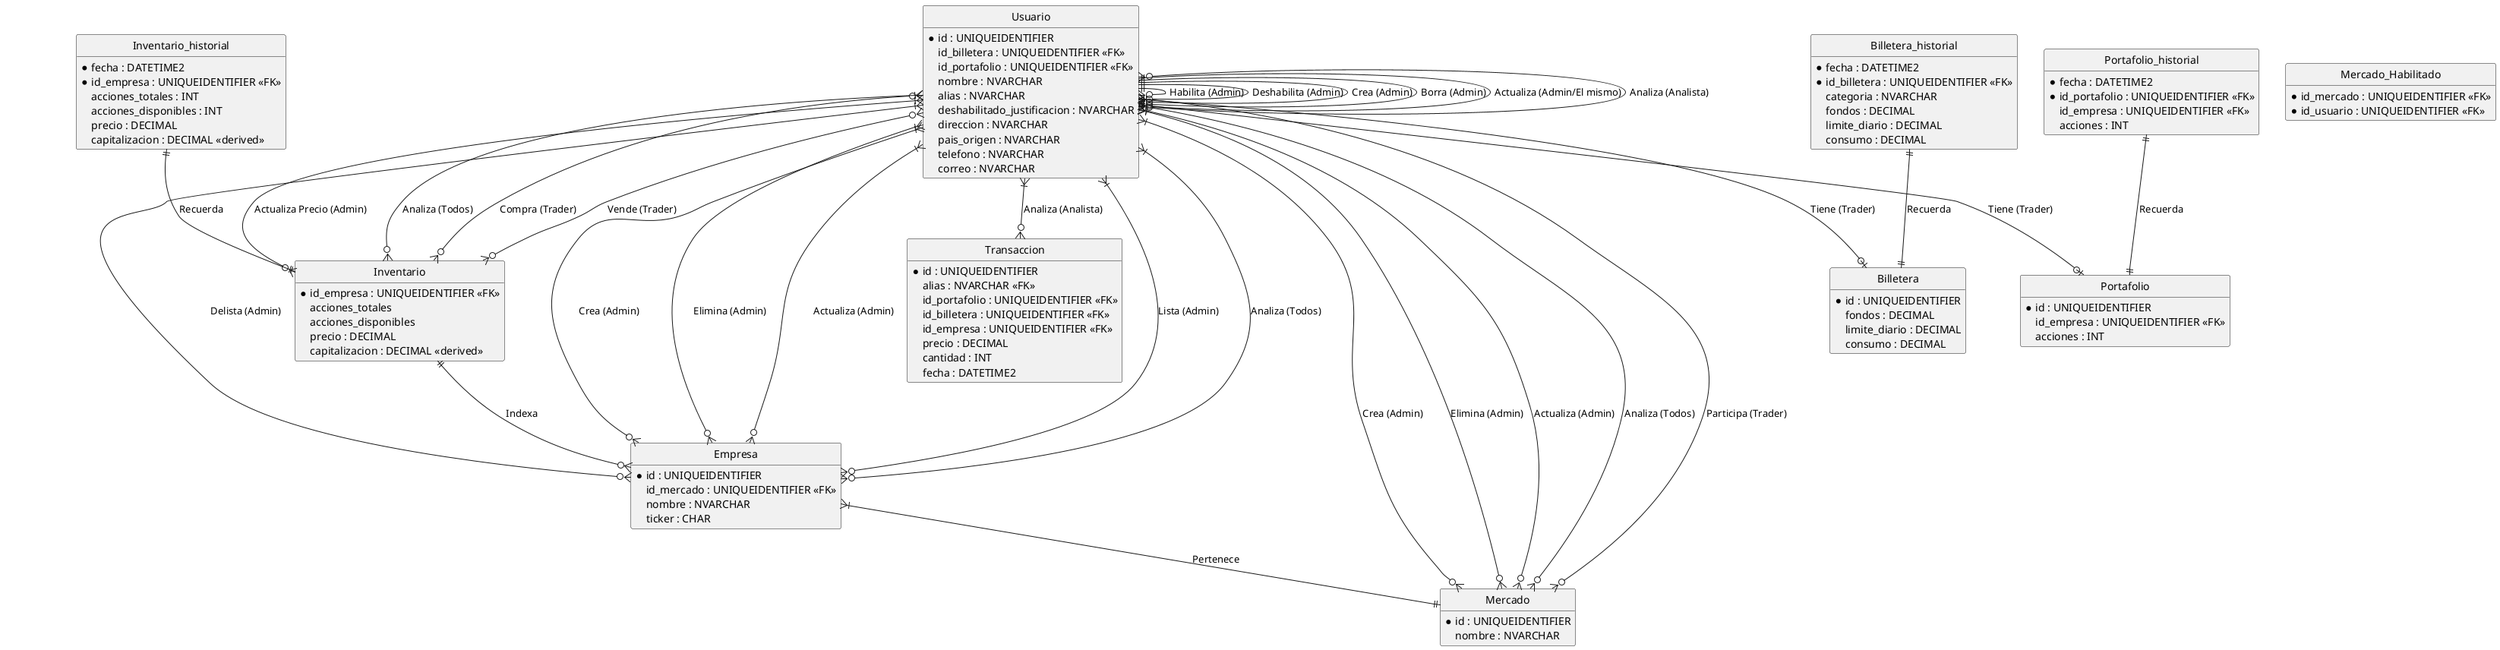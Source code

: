@startuml
!define RECTANGLE class
hide circle
hide methods
hide stereotypes

' ===== Entidades =====
entity "Usuario" as Usuario {
	*id : UNIQUEIDENTIFIER
	id_billetera : UNIQUEIDENTIFIER <<FK>>
	id_portafolio : UNIQUEIDENTIFIER <<FK>>
	nombre : NVARCHAR
	alias : NVARCHAR
	habilitado (Verdadero/Falso) : BIT
	deshabilitado_justificacion : NVARCHAR
	direccion : NVARCHAR
	pais_origen : NVARCHAR
	telefono : NVARCHAR
	correo : NVARCHAR
	rol (Admin/Trader/Analista) : NVARCHAR
	contraseña (hash) : VARCHAR
}

entity "Empresa" as Empresa {
	*id : UNIQUEIDENTIFIER
	id_mercado : UNIQUEIDENTIFIER <<FK>>
	nombre : NVARCHAR
	ticker : CHAR
}

entity "Mercado" as Mercado {
	*id : UNIQUEIDENTIFIER
	nombre : NVARCHAR
}

entity "Mercado_Habilitado" as Mercado_Habilitado {
	*id_mercado : UNIQUEIDENTIFIER <<FK>>
	*id_usuario : UNIQUEIDENTIFIER <<FK>>
}

entity Transaccion as "Transaccion" {
	*id : UNIQUEIDENTIFIER
	alias : NVARCHAR <<FK>> 
	id_portafolio : UNIQUEIDENTIFIER <<FK>>
	id_billetera : UNIQUEIDENTIFIER <<FK>>
	id_empresa : UNIQUEIDENTIFIER <<FK>>
	tipo (Compra/Venta) : NVARCHAR
	precio : DECIMAL
	cantidad : INT
	fecha : DATETIME2
}

entity "Inventario" as Inventario {
	*id_empresa : UNIQUEIDENTIFIER <<FK>>
	acciones_totales
	acciones_disponibles
	precio : DECIMAL
	capitalizacion : DECIMAL <<derived>>
}

entity "Inventario_historial" as Inventario_historial {
	*fecha : DATETIME2
	*id_empresa : UNIQUEIDENTIFIER <<FK>>
	acciones_totales : INT
	acciones_disponibles : INT
	precio : DECIMAL
	capitalizacion : DECIMAL <<derived>>
}

entity "Billetera" as Billetera {
	*id : UNIQUEIDENTIFIER
	categoria (Junior/Mid/Senior) : NVARCHAR
	fondos : DECIMAL
	limite_diario : DECIMAL
	consumo : DECIMAL
}

'clarificar que es recargar, consumir, y limite_diario
entity "Billetera_historial" as Billetera_historial {
	*fecha : DATETIME2
	*id_billetera : UNIQUEIDENTIFIER <<FK>>
	categoria : NVARCHAR
	fondos : DECIMAL
	limite_diario : DECIMAL
	consumo : DECIMAL
}

' que es costo promedio?
entity "Portafolio" as Portafolio {
	*id : UNIQUEIDENTIFIER
	id_empresa : UNIQUEIDENTIFIER <<FK>>
	acciones : INT
}

entity "Portafolio_historial" as Portafolio_historial {
	*fecha : DATETIME2
	*id_portafolio : UNIQUEIDENTIFIER <<FK>>
	' id_empresa referencia a Empresa
	id_empresa : UNIQUEIDENTIFIER <<FK>>
	acciones : INT
}

' ===== Relaciones =====
Usuario ||--o{ Usuario : Habilita (Admin)
Usuario ||--o{ Usuario : Deshabilita (Admin)
Usuario ||--o{ Usuario : Crea (Admin)
Usuario ||--o{ Usuario : Borra (Admin)
Usuario ||--o{ Usuario : Actualiza (Admin/El mismo)
Usuario }o--o{ Usuario : Analiza (Analista)

Usuario }o--o{ Inventario : Compra (Trader)
Usuario }o--o{ Inventario : Vende (Trader)
Usuario }|--o{ Inventario : Actualiza Precio (Admin)
Usuario }|--o{ Inventario : Analiza (Todos)
Usuario }|--o{ Transaccion : Analiza (Analista)

Usuario }|--o{ Empresa : Crea (Admin)
Usuario }|--o{ Empresa : Elimina (Admin)
Usuario }|--o{ Empresa : Actualiza (Admin)
Usuario }|--o{ Empresa : Lista (Admin)
Usuario }|--o{ Empresa : Delista (Admin)
Usuario }|--o{ Empresa : Analiza (Todos)

Usuario }|--o{ Mercado : Crea (Admin)
Usuario }|--o{ Mercado : Elimina (Admin)
Usuario }|--o{ Mercado : Actualiza (Admin)
Usuario }|--o{ Mercado : Analiza (Todos)
Usuario }|--o{ Mercado : Participa (Trader)

' preguntar si Usuario }o--o{ Billetera/Portafolio es posible
Usuario ||--o| Billetera : Tiene (Trader)
Usuario ||--o| Portafolio : Tiene (Trader)

' preguntar si una empresa puede estar en varios mercados
Empresa }|--|| Mercado : Pertenece
Inventario ||--o{ Empresa : Indexa

Inventario_historial ||--|| Inventario : Recuerda
Billetera_historial ||--|| Billetera : Recuerda
Portafolio_historial ||--|| Portafolio : Recuerda

@enduml
